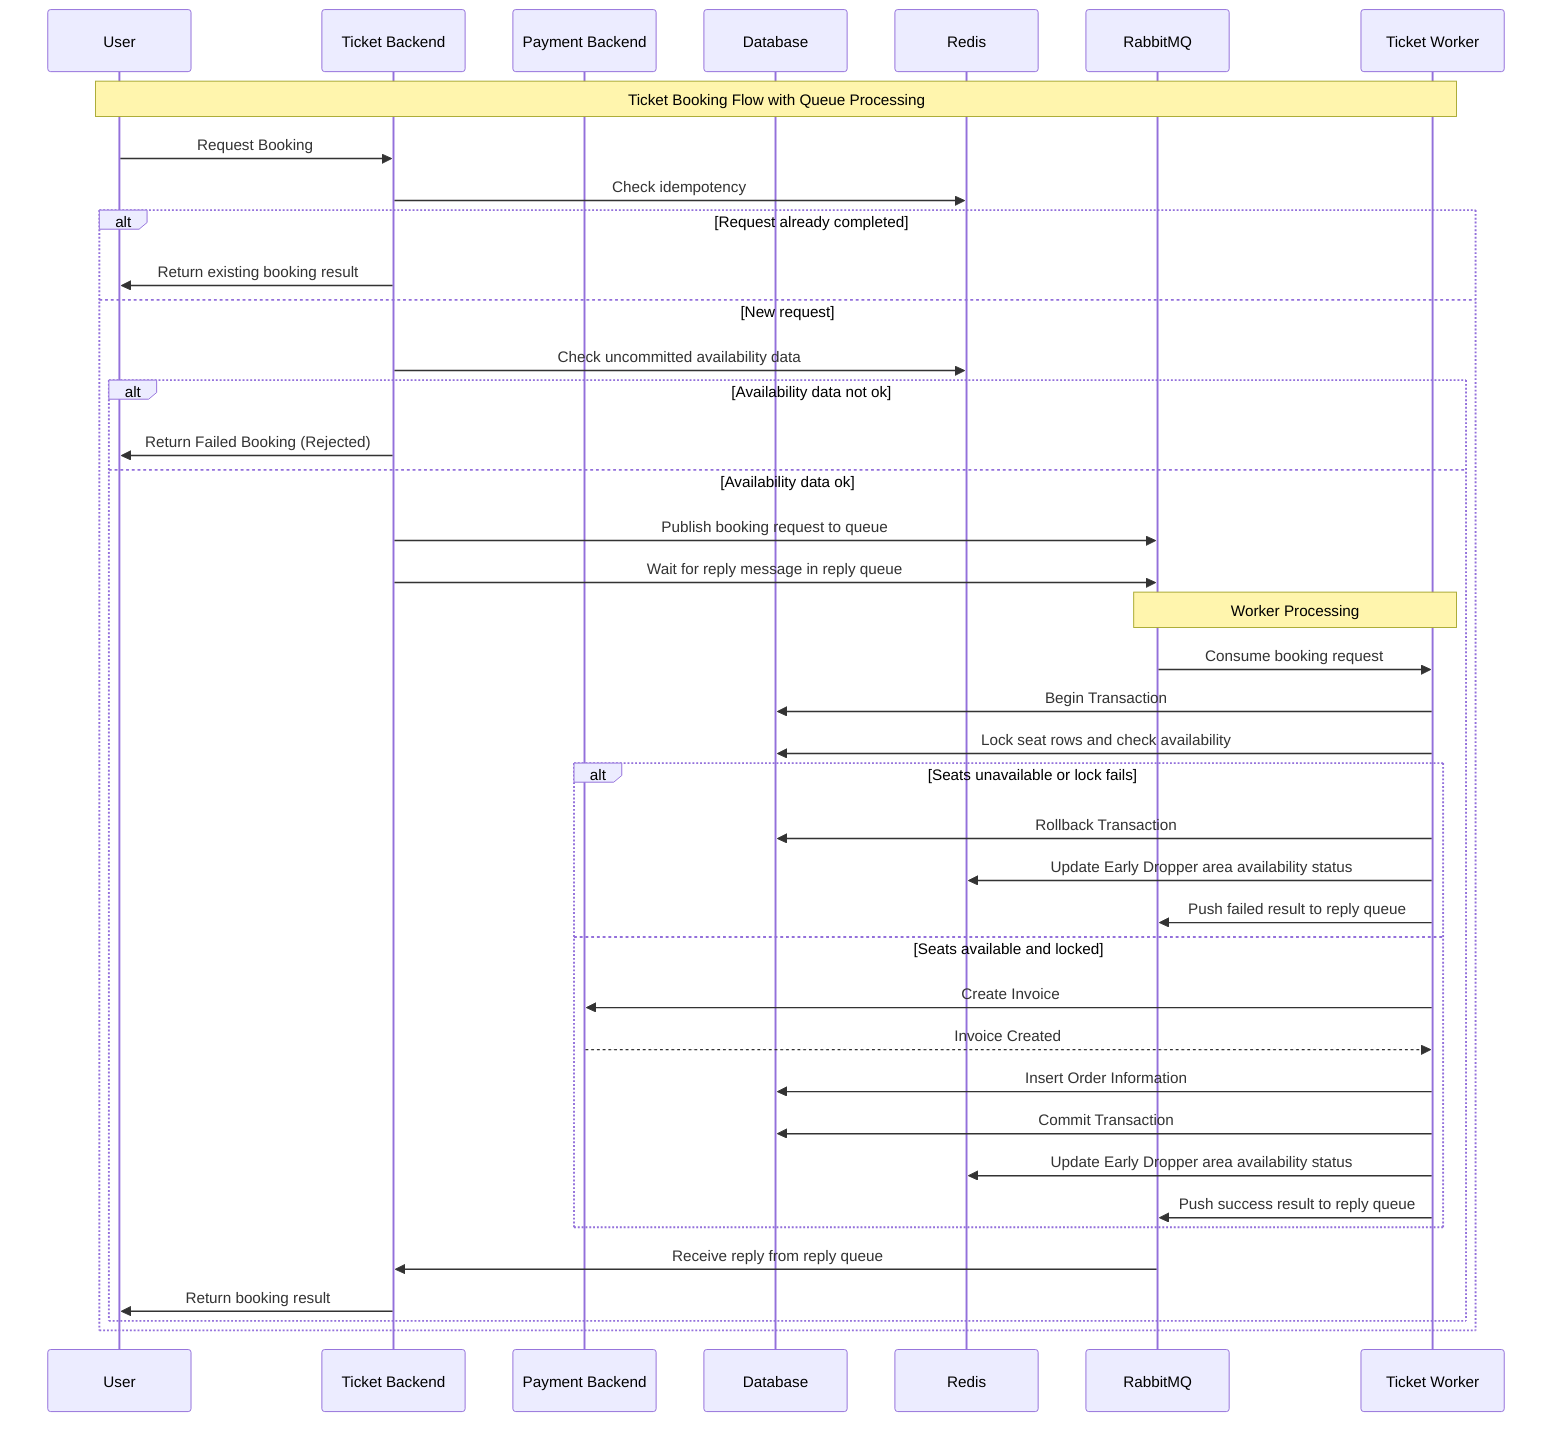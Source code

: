 sequenceDiagram
    participant User
    participant TicketBackend as Ticket Backend
    participant PaymentBackend as Payment Backend
    participant Database as Database
    participant Redis
    participant RabbitMQ
    participant TicketWorker as Ticket Worker

    Note over User, TicketWorker: Ticket Booking Flow with Queue Processing
    
    User->>TicketBackend: Request Booking
    
    TicketBackend->>Redis: Check idempotency
    
    alt Request already completed
        TicketBackend->>User: Return existing booking result
    else New request
        TicketBackend->>Redis: Check uncommitted availability data
        
        alt Availability data not ok
            TicketBackend->>User: Return Failed Booking (Rejected)
        else Availability data ok
            TicketBackend->>RabbitMQ: Publish booking request to queue
            TicketBackend->>RabbitMQ: Wait for reply message in reply queue
            
            Note over RabbitMQ, TicketWorker: Worker Processing
            RabbitMQ->>TicketWorker: Consume booking request
            
            TicketWorker->>Database: Begin Transaction
            TicketWorker->>Database: Lock seat rows and check availability
            
            alt Seats unavailable or lock fails
                TicketWorker->>Database: Rollback Transaction
                TicketWorker->>Redis: Update Early Dropper area availability status
                TicketWorker->>RabbitMQ: Push failed result to reply queue
            else Seats available and locked
                TicketWorker->>PaymentBackend: Create Invoice
                PaymentBackend-->>TicketWorker: Invoice Created
                TicketWorker->>Database: Insert Order Information
                TicketWorker->>Database: Commit Transaction
                TicketWorker->>Redis: Update Early Dropper area availability status
                TicketWorker->>RabbitMQ: Push success result to reply queue
            end
            
            RabbitMQ->>TicketBackend: Receive reply from reply queue
            TicketBackend->>User: Return booking result
        end
    end